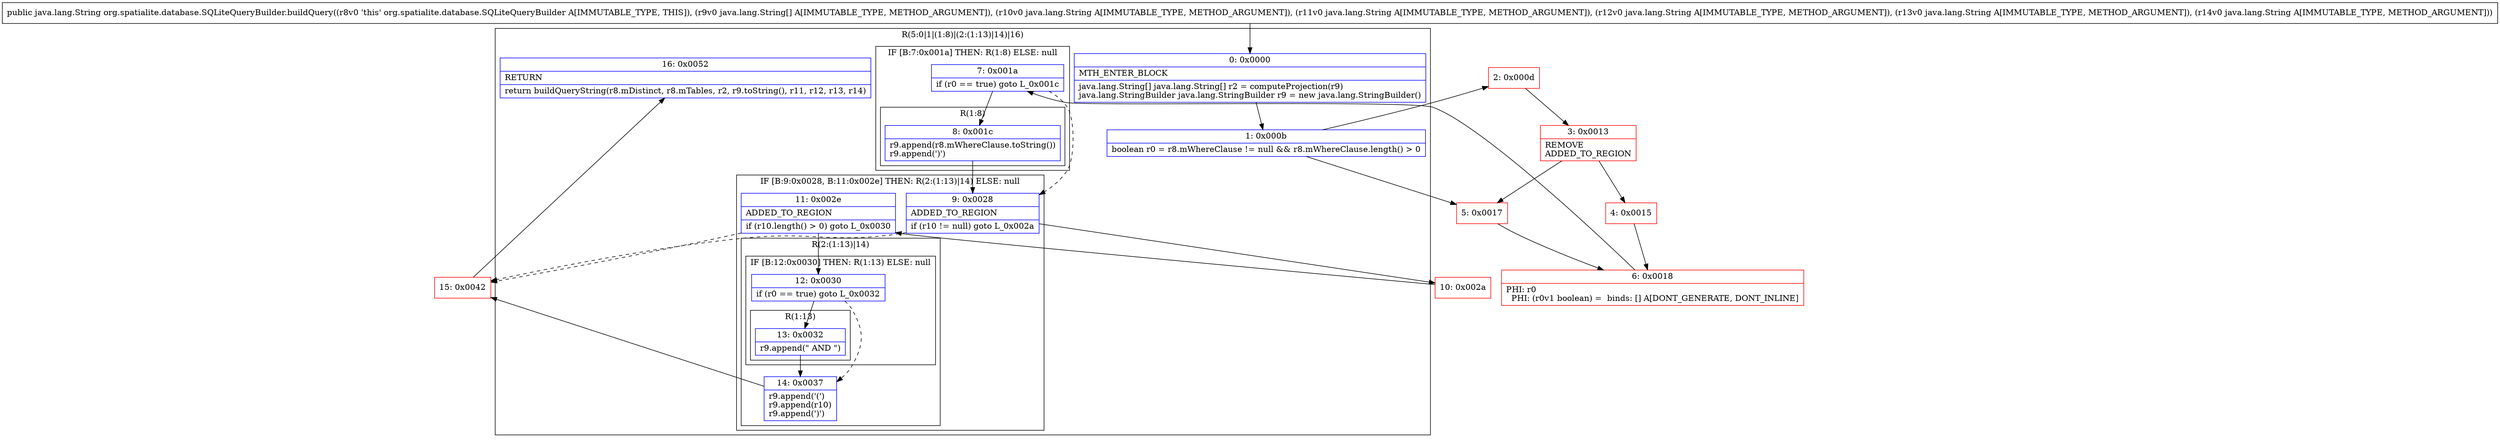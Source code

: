 digraph "CFG fororg.spatialite.database.SQLiteQueryBuilder.buildQuery([Ljava\/lang\/String;Ljava\/lang\/String;Ljava\/lang\/String;Ljava\/lang\/String;Ljava\/lang\/String;Ljava\/lang\/String;)Ljava\/lang\/String;" {
subgraph cluster_Region_1279962509 {
label = "R(5:0|1|(1:8)|(2:(1:13)|14)|16)";
node [shape=record,color=blue];
Node_0 [shape=record,label="{0\:\ 0x0000|MTH_ENTER_BLOCK\l|java.lang.String[] java.lang.String[] r2 = computeProjection(r9)\ljava.lang.StringBuilder java.lang.StringBuilder r9 = new java.lang.StringBuilder()\l}"];
Node_1 [shape=record,label="{1\:\ 0x000b|boolean r0 = r8.mWhereClause != null && r8.mWhereClause.length() \> 0\l}"];
subgraph cluster_IfRegion_1090816747 {
label = "IF [B:7:0x001a] THEN: R(1:8) ELSE: null";
node [shape=record,color=blue];
Node_7 [shape=record,label="{7\:\ 0x001a|if (r0 == true) goto L_0x001c\l}"];
subgraph cluster_Region_450085057 {
label = "R(1:8)";
node [shape=record,color=blue];
Node_8 [shape=record,label="{8\:\ 0x001c|r9.append(r8.mWhereClause.toString())\lr9.append(')')\l}"];
}
}
subgraph cluster_IfRegion_1825156677 {
label = "IF [B:9:0x0028, B:11:0x002e] THEN: R(2:(1:13)|14) ELSE: null";
node [shape=record,color=blue];
Node_9 [shape=record,label="{9\:\ 0x0028|ADDED_TO_REGION\l|if (r10 != null) goto L_0x002a\l}"];
Node_11 [shape=record,label="{11\:\ 0x002e|ADDED_TO_REGION\l|if (r10.length() \> 0) goto L_0x0030\l}"];
subgraph cluster_Region_1488679604 {
label = "R(2:(1:13)|14)";
node [shape=record,color=blue];
subgraph cluster_IfRegion_1171627970 {
label = "IF [B:12:0x0030] THEN: R(1:13) ELSE: null";
node [shape=record,color=blue];
Node_12 [shape=record,label="{12\:\ 0x0030|if (r0 == true) goto L_0x0032\l}"];
subgraph cluster_Region_2114067189 {
label = "R(1:13)";
node [shape=record,color=blue];
Node_13 [shape=record,label="{13\:\ 0x0032|r9.append(\" AND \")\l}"];
}
}
Node_14 [shape=record,label="{14\:\ 0x0037|r9.append('(')\lr9.append(r10)\lr9.append(')')\l}"];
}
}
Node_16 [shape=record,label="{16\:\ 0x0052|RETURN\l|return buildQueryString(r8.mDistinct, r8.mTables, r2, r9.toString(), r11, r12, r13, r14)\l}"];
}
Node_2 [shape=record,color=red,label="{2\:\ 0x000d}"];
Node_3 [shape=record,color=red,label="{3\:\ 0x0013|REMOVE\lADDED_TO_REGION\l}"];
Node_4 [shape=record,color=red,label="{4\:\ 0x0015}"];
Node_5 [shape=record,color=red,label="{5\:\ 0x0017}"];
Node_6 [shape=record,color=red,label="{6\:\ 0x0018|PHI: r0 \l  PHI: (r0v1 boolean) =  binds: [] A[DONT_GENERATE, DONT_INLINE]\l}"];
Node_10 [shape=record,color=red,label="{10\:\ 0x002a}"];
Node_15 [shape=record,color=red,label="{15\:\ 0x0042}"];
MethodNode[shape=record,label="{public java.lang.String org.spatialite.database.SQLiteQueryBuilder.buildQuery((r8v0 'this' org.spatialite.database.SQLiteQueryBuilder A[IMMUTABLE_TYPE, THIS]), (r9v0 java.lang.String[] A[IMMUTABLE_TYPE, METHOD_ARGUMENT]), (r10v0 java.lang.String A[IMMUTABLE_TYPE, METHOD_ARGUMENT]), (r11v0 java.lang.String A[IMMUTABLE_TYPE, METHOD_ARGUMENT]), (r12v0 java.lang.String A[IMMUTABLE_TYPE, METHOD_ARGUMENT]), (r13v0 java.lang.String A[IMMUTABLE_TYPE, METHOD_ARGUMENT]), (r14v0 java.lang.String A[IMMUTABLE_TYPE, METHOD_ARGUMENT])) }"];
MethodNode -> Node_0;
Node_0 -> Node_1;
Node_1 -> Node_2;
Node_1 -> Node_5;
Node_7 -> Node_8;
Node_7 -> Node_9[style=dashed];
Node_8 -> Node_9;
Node_9 -> Node_10;
Node_9 -> Node_15[style=dashed];
Node_11 -> Node_12;
Node_11 -> Node_15[style=dashed];
Node_12 -> Node_13;
Node_12 -> Node_14[style=dashed];
Node_13 -> Node_14;
Node_14 -> Node_15;
Node_2 -> Node_3;
Node_3 -> Node_4;
Node_3 -> Node_5;
Node_4 -> Node_6;
Node_5 -> Node_6;
Node_6 -> Node_7;
Node_10 -> Node_11;
Node_15 -> Node_16;
}

